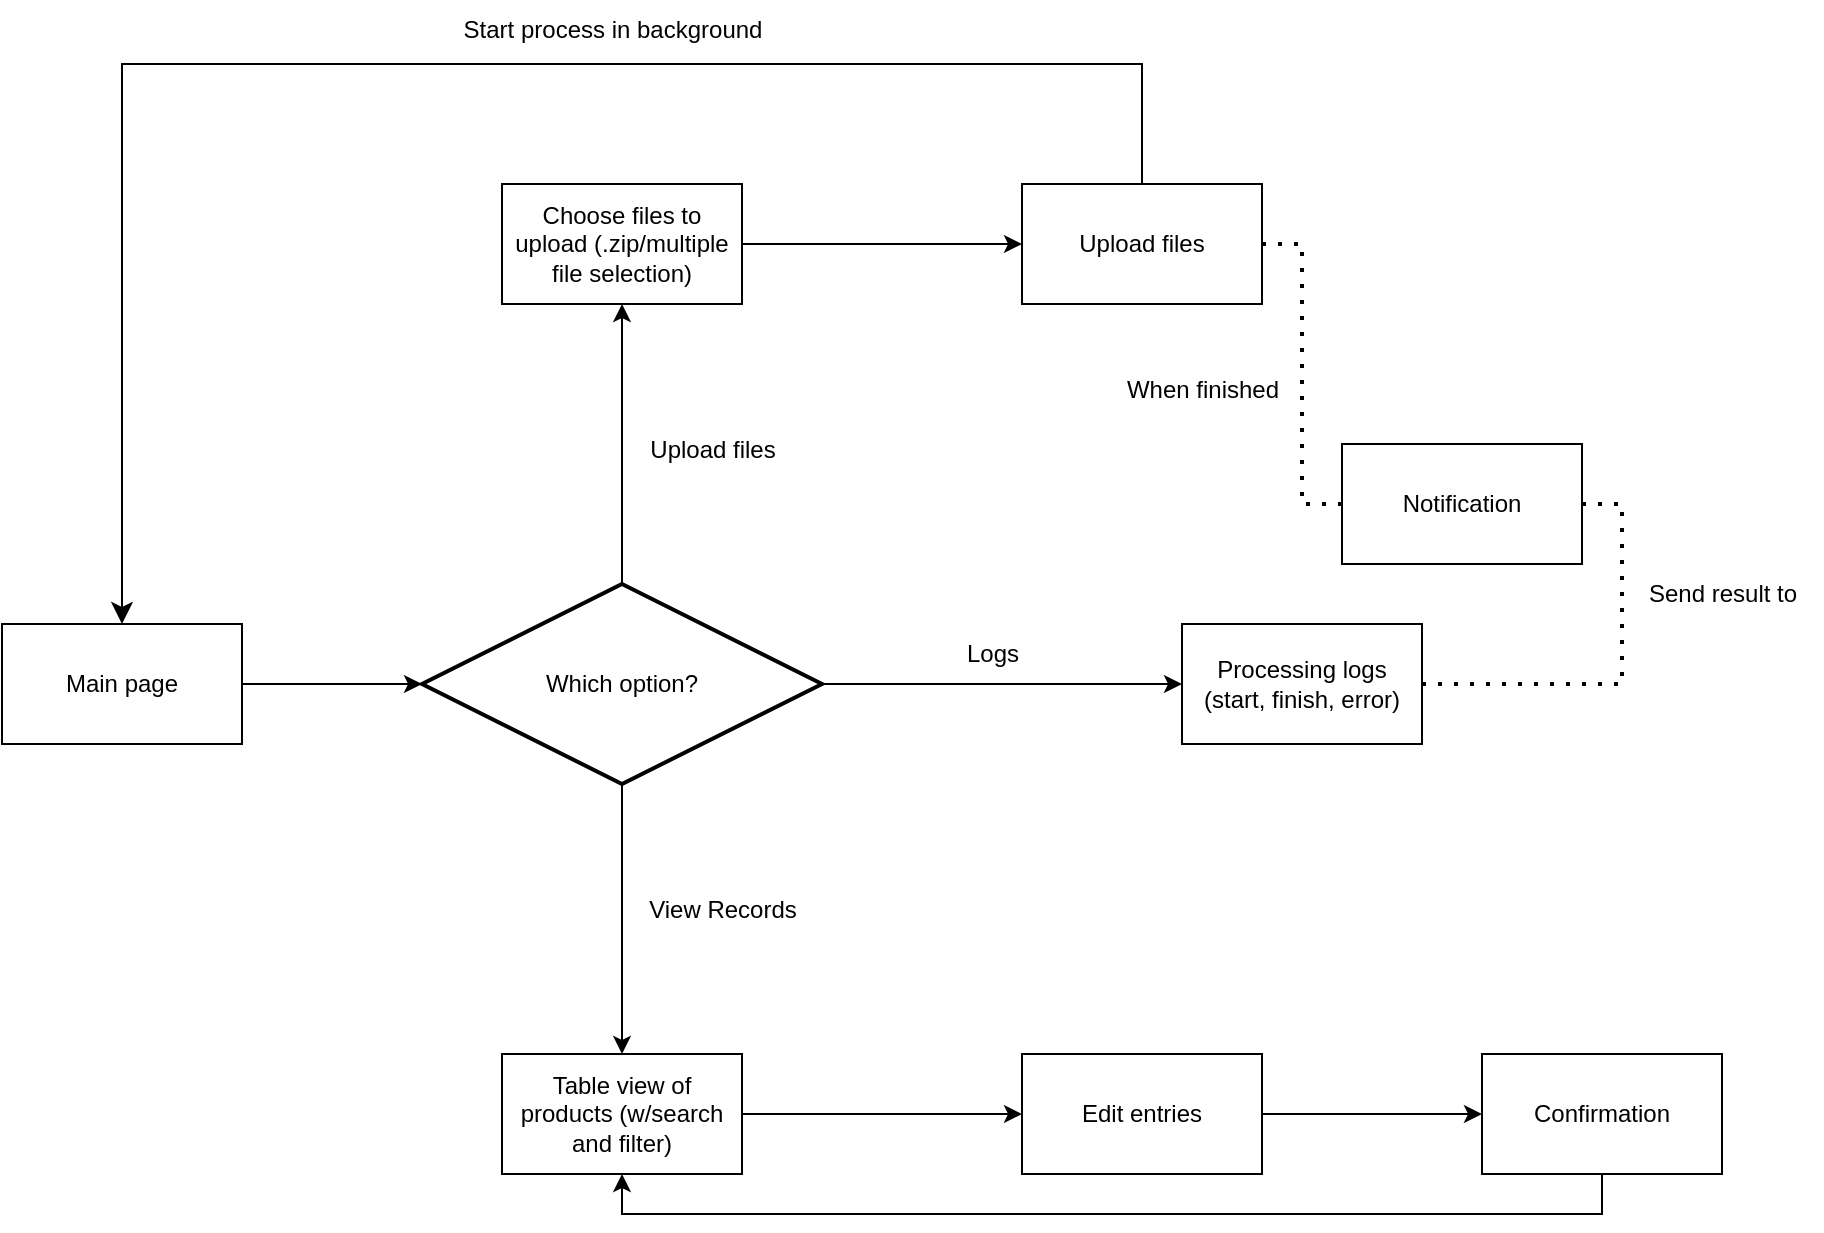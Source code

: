 <mxfile version="23.1.6" type="google">
  <diagram name="Page-1" id="cYJ2oHd8yD5_NzTxX7IC">
    <mxGraphModel dx="1390" dy="734" grid="1" gridSize="10" guides="1" tooltips="1" connect="1" arrows="1" fold="1" page="1" pageScale="1" pageWidth="827" pageHeight="1169" math="0" shadow="0">
      <root>
        <mxCell id="0" />
        <mxCell id="1" parent="0" />
        <mxCell id="TBFlXTTNRLChNCpDvGpm-5" value="Main page" style="rounded=0;whiteSpace=wrap;html=1;" parent="1" vertex="1">
          <mxGeometry x="170" y="340" width="120" height="60" as="geometry" />
        </mxCell>
        <mxCell id="TBFlXTTNRLChNCpDvGpm-19" style="edgeStyle=orthogonalEdgeStyle;rounded=0;orthogonalLoop=1;jettySize=auto;html=1;entryX=0.5;entryY=1;entryDx=0;entryDy=0;" parent="1" source="TBFlXTTNRLChNCpDvGpm-16" target="TBFlXTTNRLChNCpDvGpm-20" edge="1">
          <mxGeometry relative="1" as="geometry">
            <mxPoint x="480" y="190" as="targetPoint" />
          </mxGeometry>
        </mxCell>
        <mxCell id="TBFlXTTNRLChNCpDvGpm-22" style="edgeStyle=orthogonalEdgeStyle;rounded=0;orthogonalLoop=1;jettySize=auto;html=1;entryX=0.5;entryY=0;entryDx=0;entryDy=0;" parent="1" source="TBFlXTTNRLChNCpDvGpm-16" target="TBFlXTTNRLChNCpDvGpm-23" edge="1">
          <mxGeometry relative="1" as="geometry">
            <mxPoint x="480" y="550" as="targetPoint" />
          </mxGeometry>
        </mxCell>
        <mxCell id="TBFlXTTNRLChNCpDvGpm-46" style="edgeStyle=orthogonalEdgeStyle;rounded=0;orthogonalLoop=1;jettySize=auto;html=1;entryX=0;entryY=0.5;entryDx=0;entryDy=0;" parent="1" source="TBFlXTTNRLChNCpDvGpm-16" target="TBFlXTTNRLChNCpDvGpm-45" edge="1">
          <mxGeometry relative="1" as="geometry" />
        </mxCell>
        <mxCell id="TBFlXTTNRLChNCpDvGpm-16" value="Which option?" style="strokeWidth=2;html=1;shape=mxgraph.flowchart.decision;whiteSpace=wrap;" parent="1" vertex="1">
          <mxGeometry x="380" y="320" width="200" height="100" as="geometry" />
        </mxCell>
        <mxCell id="TBFlXTTNRLChNCpDvGpm-18" style="edgeStyle=orthogonalEdgeStyle;rounded=0;orthogonalLoop=1;jettySize=auto;html=1;entryX=0;entryY=0.5;entryDx=0;entryDy=0;entryPerimeter=0;" parent="1" source="TBFlXTTNRLChNCpDvGpm-5" target="TBFlXTTNRLChNCpDvGpm-16" edge="1">
          <mxGeometry relative="1" as="geometry" />
        </mxCell>
        <mxCell id="TBFlXTTNRLChNCpDvGpm-31" style="edgeStyle=orthogonalEdgeStyle;rounded=0;orthogonalLoop=1;jettySize=auto;html=1;entryX=0;entryY=0.5;entryDx=0;entryDy=0;" parent="1" source="TBFlXTTNRLChNCpDvGpm-20" target="TBFlXTTNRLChNCpDvGpm-30" edge="1">
          <mxGeometry relative="1" as="geometry" />
        </mxCell>
        <mxCell id="TBFlXTTNRLChNCpDvGpm-20" value="Choose files to upload (.zip/multiple file selection)" style="rounded=0;whiteSpace=wrap;html=1;" parent="1" vertex="1">
          <mxGeometry x="420" y="120" width="120" height="60" as="geometry" />
        </mxCell>
        <mxCell id="TBFlXTTNRLChNCpDvGpm-21" value="Upload files" style="text;html=1;align=center;verticalAlign=middle;resizable=0;points=[];autosize=1;strokeColor=none;fillColor=none;" parent="1" vertex="1">
          <mxGeometry x="480" y="238" width="90" height="30" as="geometry" />
        </mxCell>
        <mxCell id="TBFlXTTNRLChNCpDvGpm-26" style="edgeStyle=orthogonalEdgeStyle;rounded=0;orthogonalLoop=1;jettySize=auto;html=1;entryX=0;entryY=0.5;entryDx=0;entryDy=0;" parent="1" source="TBFlXTTNRLChNCpDvGpm-23" target="TBFlXTTNRLChNCpDvGpm-25" edge="1">
          <mxGeometry relative="1" as="geometry" />
        </mxCell>
        <mxCell id="TBFlXTTNRLChNCpDvGpm-23" value="Table view of products (w/search and filter)" style="rounded=0;whiteSpace=wrap;html=1;" parent="1" vertex="1">
          <mxGeometry x="420" y="555" width="120" height="60" as="geometry" />
        </mxCell>
        <mxCell id="TBFlXTTNRLChNCpDvGpm-24" value="View Records" style="text;html=1;align=center;verticalAlign=middle;resizable=0;points=[];autosize=1;strokeColor=none;fillColor=none;" parent="1" vertex="1">
          <mxGeometry x="480" y="468" width="100" height="30" as="geometry" />
        </mxCell>
        <mxCell id="TBFlXTTNRLChNCpDvGpm-28" style="edgeStyle=orthogonalEdgeStyle;rounded=0;orthogonalLoop=1;jettySize=auto;html=1;entryX=0;entryY=0.5;entryDx=0;entryDy=0;" parent="1" source="TBFlXTTNRLChNCpDvGpm-25" target="TBFlXTTNRLChNCpDvGpm-27" edge="1">
          <mxGeometry relative="1" as="geometry" />
        </mxCell>
        <mxCell id="TBFlXTTNRLChNCpDvGpm-25" value="Edit entries" style="whiteSpace=wrap;html=1;" parent="1" vertex="1">
          <mxGeometry x="680" y="555" width="120" height="60" as="geometry" />
        </mxCell>
        <mxCell id="TBFlXTTNRLChNCpDvGpm-29" style="edgeStyle=orthogonalEdgeStyle;rounded=0;orthogonalLoop=1;jettySize=auto;html=1;entryX=0.5;entryY=1;entryDx=0;entryDy=0;" parent="1" source="TBFlXTTNRLChNCpDvGpm-27" target="TBFlXTTNRLChNCpDvGpm-23" edge="1">
          <mxGeometry relative="1" as="geometry">
            <Array as="points">
              <mxPoint x="970" y="635" />
              <mxPoint x="480" y="635" />
            </Array>
          </mxGeometry>
        </mxCell>
        <mxCell id="TBFlXTTNRLChNCpDvGpm-27" value="Confirmation" style="whiteSpace=wrap;html=1;" parent="1" vertex="1">
          <mxGeometry x="910" y="555" width="120" height="60" as="geometry" />
        </mxCell>
        <mxCell id="TBFlXTTNRLChNCpDvGpm-30" value="Upload files" style="whiteSpace=wrap;html=1;" parent="1" vertex="1">
          <mxGeometry x="680" y="120" width="120" height="60" as="geometry" />
        </mxCell>
        <mxCell id="TBFlXTTNRLChNCpDvGpm-43" value="" style="edgeStyle=elbowEdgeStyle;elbow=vertical;endArrow=classic;html=1;curved=0;rounded=0;endSize=8;startSize=8;entryX=0.5;entryY=0;entryDx=0;entryDy=0;exitX=0.5;exitY=0;exitDx=0;exitDy=0;" parent="1" source="TBFlXTTNRLChNCpDvGpm-30" target="TBFlXTTNRLChNCpDvGpm-5" edge="1">
          <mxGeometry width="50" height="50" relative="1" as="geometry">
            <mxPoint x="740" y="110" as="sourcePoint" />
            <mxPoint x="230" y="120" as="targetPoint" />
            <Array as="points">
              <mxPoint x="480" y="60" />
            </Array>
          </mxGeometry>
        </mxCell>
        <mxCell id="TBFlXTTNRLChNCpDvGpm-45" value="Processing logs (start, finish, error)" style="whiteSpace=wrap;html=1;" parent="1" vertex="1">
          <mxGeometry x="760" y="340" width="120" height="60" as="geometry" />
        </mxCell>
        <mxCell id="TBFlXTTNRLChNCpDvGpm-47" value="Logs" style="text;html=1;align=center;verticalAlign=middle;resizable=0;points=[];autosize=1;strokeColor=none;fillColor=none;" parent="1" vertex="1">
          <mxGeometry x="640" y="340" width="50" height="30" as="geometry" />
        </mxCell>
        <mxCell id="TBFlXTTNRLChNCpDvGpm-50" value="" style="endArrow=none;dashed=1;html=1;dashPattern=1 3;strokeWidth=2;rounded=0;entryX=1;entryY=0.5;entryDx=0;entryDy=0;exitX=0;exitY=0.5;exitDx=0;exitDy=0;" parent="1" source="2" target="TBFlXTTNRLChNCpDvGpm-30" edge="1">
          <mxGeometry width="50" height="50" relative="1" as="geometry">
            <mxPoint x="820" y="230" as="sourcePoint" />
            <mxPoint x="820" y="290" as="targetPoint" />
            <Array as="points">
              <mxPoint x="820" y="280" />
              <mxPoint x="820" y="150" />
            </Array>
          </mxGeometry>
        </mxCell>
        <mxCell id="TBFlXTTNRLChNCpDvGpm-52" value="Start process in background" style="text;html=1;align=center;verticalAlign=middle;resizable=0;points=[];autosize=1;strokeColor=none;fillColor=none;" parent="1" vertex="1">
          <mxGeometry x="390" y="28" width="170" height="30" as="geometry" />
        </mxCell>
        <mxCell id="2" value="Notification" style="whiteSpace=wrap;html=1;" parent="1" vertex="1">
          <mxGeometry x="840" y="250" width="120" height="60" as="geometry" />
        </mxCell>
        <mxCell id="3" value="When finished" style="text;html=1;align=center;verticalAlign=middle;resizable=0;points=[];autosize=1;strokeColor=none;fillColor=none;" parent="1" vertex="1">
          <mxGeometry x="720" y="208" width="100" height="30" as="geometry" />
        </mxCell>
        <mxCell id="4" value="" style="endArrow=none;dashed=1;html=1;dashPattern=1 3;strokeWidth=2;rounded=0;entryX=1;entryY=0.5;entryDx=0;entryDy=0;exitX=1;exitY=0.5;exitDx=0;exitDy=0;" parent="1" source="TBFlXTTNRLChNCpDvGpm-45" edge="1">
          <mxGeometry width="50" height="50" relative="1" as="geometry">
            <mxPoint x="1000" y="410" as="sourcePoint" />
            <mxPoint x="960" y="280" as="targetPoint" />
            <Array as="points">
              <mxPoint x="980" y="370" />
              <mxPoint x="980" y="280" />
            </Array>
          </mxGeometry>
        </mxCell>
        <mxCell id="5" value="Send result to" style="text;html=1;align=center;verticalAlign=middle;resizable=0;points=[];autosize=1;strokeColor=none;fillColor=none;" parent="1" vertex="1">
          <mxGeometry x="980" y="310" width="100" height="30" as="geometry" />
        </mxCell>
      </root>
    </mxGraphModel>
  </diagram>
</mxfile>
